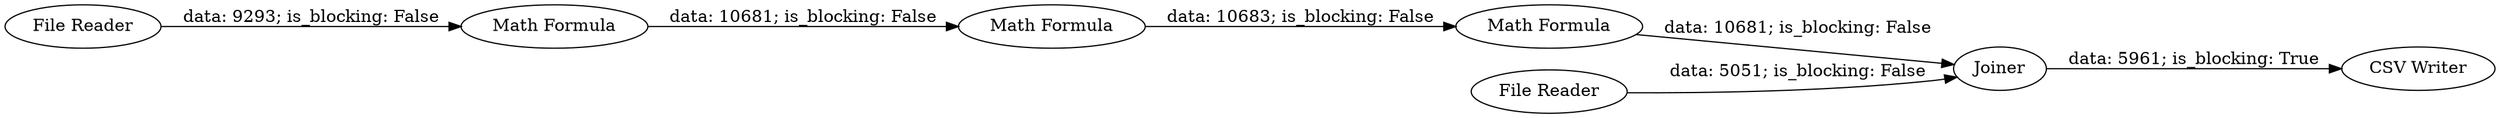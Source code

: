 digraph {
	"-7719078055614775667_6" [label=Joiner]
	"-7719078055614775667_1" [label="File Reader"]
	"-7719078055614775667_4" [label="Math Formula"]
	"-7719078055614775667_5" [label="File Reader"]
	"-7719078055614775667_3" [label="Math Formula"]
	"-7719078055614775667_7" [label="CSV Writer"]
	"-7719078055614775667_2" [label="Math Formula"]
	"-7719078055614775667_1" -> "-7719078055614775667_2" [label="data: 9293; is_blocking: False"]
	"-7719078055614775667_6" -> "-7719078055614775667_7" [label="data: 5961; is_blocking: True"]
	"-7719078055614775667_4" -> "-7719078055614775667_6" [label="data: 10681; is_blocking: False"]
	"-7719078055614775667_5" -> "-7719078055614775667_6" [label="data: 5051; is_blocking: False"]
	"-7719078055614775667_3" -> "-7719078055614775667_4" [label="data: 10683; is_blocking: False"]
	"-7719078055614775667_2" -> "-7719078055614775667_3" [label="data: 10681; is_blocking: False"]
	rankdir=LR
}
